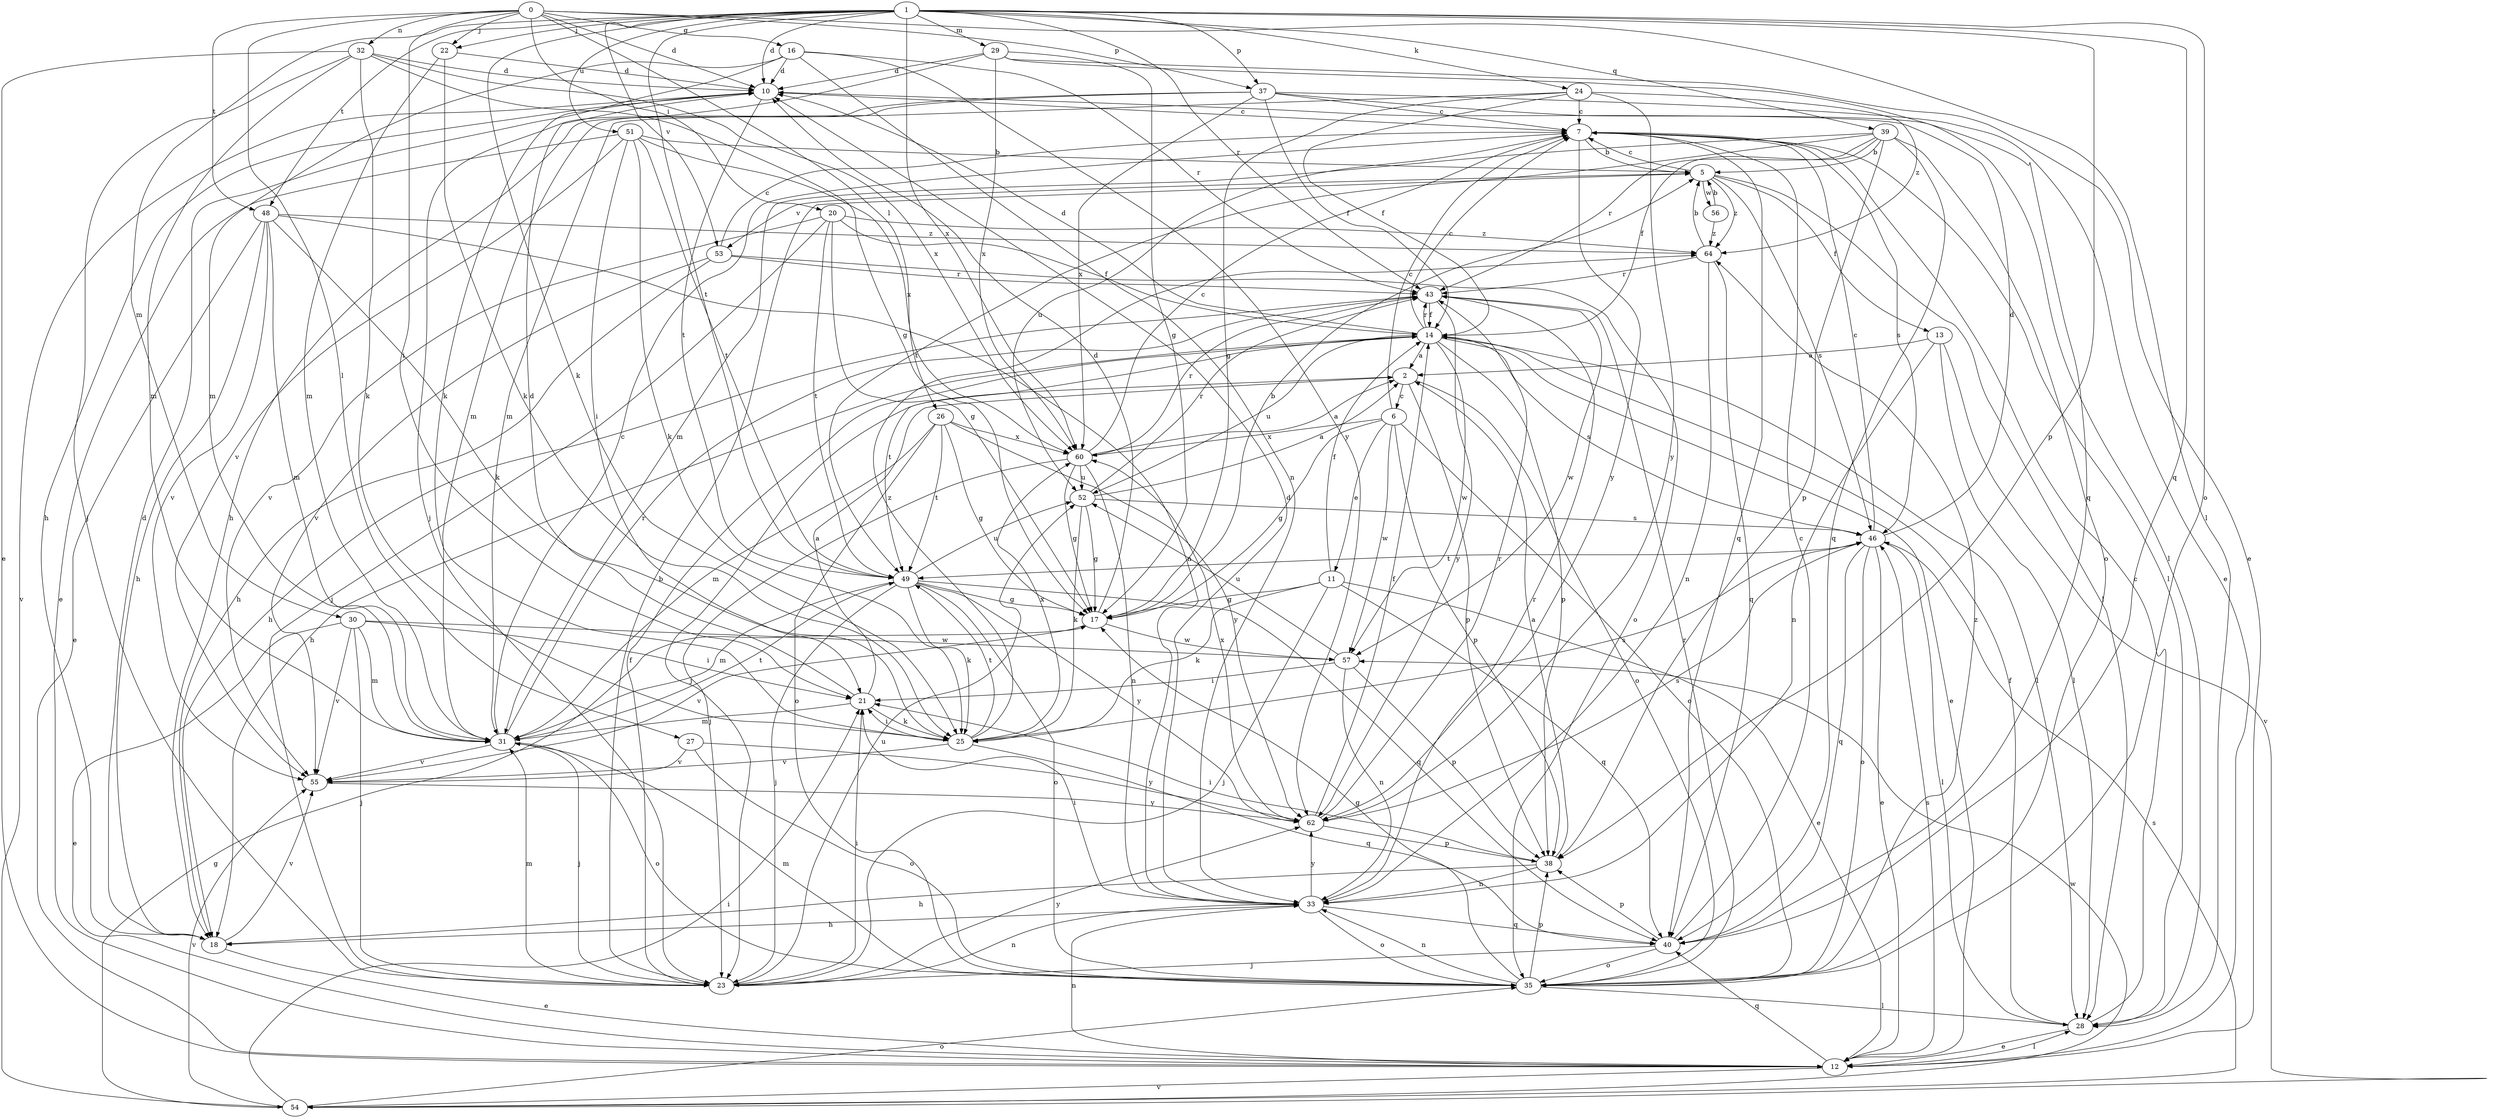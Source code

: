 strict digraph  {
0;
1;
2;
5;
6;
7;
10;
11;
12;
13;
14;
16;
17;
18;
20;
21;
22;
23;
24;
25;
26;
27;
28;
29;
30;
31;
32;
33;
35;
37;
38;
39;
40;
43;
46;
48;
49;
51;
52;
53;
54;
55;
56;
57;
60;
62;
64;
0 -> 10  [label=d];
0 -> 16  [label=g];
0 -> 20  [label=i];
0 -> 21  [label=i];
0 -> 22  [label=j];
0 -> 26  [label=l];
0 -> 27  [label=l];
0 -> 28  [label=l];
0 -> 32  [label=n];
0 -> 37  [label=p];
0 -> 48  [label=t];
1 -> 10  [label=d];
1 -> 22  [label=j];
1 -> 24  [label=k];
1 -> 25  [label=k];
1 -> 29  [label=m];
1 -> 30  [label=m];
1 -> 35  [label=o];
1 -> 37  [label=p];
1 -> 38  [label=p];
1 -> 39  [label=q];
1 -> 40  [label=q];
1 -> 43  [label=r];
1 -> 48  [label=t];
1 -> 49  [label=t];
1 -> 51  [label=u];
1 -> 53  [label=v];
1 -> 60  [label=x];
2 -> 6  [label=c];
2 -> 23  [label=j];
2 -> 35  [label=o];
2 -> 38  [label=p];
5 -> 7  [label=c];
5 -> 13  [label=f];
5 -> 28  [label=l];
5 -> 46  [label=s];
5 -> 53  [label=v];
5 -> 56  [label=w];
5 -> 64  [label=z];
6 -> 7  [label=c];
6 -> 11  [label=e];
6 -> 17  [label=g];
6 -> 35  [label=o];
6 -> 38  [label=p];
6 -> 57  [label=w];
6 -> 60  [label=x];
7 -> 5  [label=b];
7 -> 28  [label=l];
7 -> 40  [label=q];
7 -> 46  [label=s];
7 -> 52  [label=u];
7 -> 62  [label=y];
10 -> 7  [label=c];
10 -> 18  [label=h];
10 -> 49  [label=t];
10 -> 54  [label=v];
11 -> 12  [label=e];
11 -> 14  [label=f];
11 -> 17  [label=g];
11 -> 23  [label=j];
11 -> 25  [label=k];
11 -> 40  [label=q];
12 -> 28  [label=l];
12 -> 33  [label=n];
12 -> 40  [label=q];
12 -> 46  [label=s];
12 -> 54  [label=v];
13 -> 2  [label=a];
13 -> 28  [label=l];
13 -> 33  [label=n];
13 -> 54  [label=v];
14 -> 2  [label=a];
14 -> 7  [label=c];
14 -> 10  [label=d];
14 -> 12  [label=e];
14 -> 18  [label=h];
14 -> 28  [label=l];
14 -> 38  [label=p];
14 -> 43  [label=r];
14 -> 46  [label=s];
14 -> 49  [label=t];
14 -> 52  [label=u];
14 -> 57  [label=w];
16 -> 10  [label=d];
16 -> 25  [label=k];
16 -> 31  [label=m];
16 -> 33  [label=n];
16 -> 43  [label=r];
16 -> 62  [label=y];
17 -> 5  [label=b];
17 -> 10  [label=d];
17 -> 55  [label=v];
17 -> 57  [label=w];
18 -> 10  [label=d];
18 -> 12  [label=e];
18 -> 55  [label=v];
20 -> 14  [label=f];
20 -> 17  [label=g];
20 -> 23  [label=j];
20 -> 49  [label=t];
20 -> 55  [label=v];
20 -> 64  [label=z];
21 -> 2  [label=a];
21 -> 10  [label=d];
21 -> 25  [label=k];
21 -> 31  [label=m];
22 -> 10  [label=d];
22 -> 25  [label=k];
22 -> 31  [label=m];
23 -> 5  [label=b];
23 -> 14  [label=f];
23 -> 21  [label=i];
23 -> 31  [label=m];
23 -> 33  [label=n];
23 -> 52  [label=u];
23 -> 62  [label=y];
24 -> 7  [label=c];
24 -> 14  [label=f];
24 -> 17  [label=g];
24 -> 31  [label=m];
24 -> 62  [label=y];
24 -> 64  [label=z];
25 -> 21  [label=i];
25 -> 40  [label=q];
25 -> 46  [label=s];
25 -> 49  [label=t];
25 -> 55  [label=v];
25 -> 60  [label=x];
25 -> 64  [label=z];
26 -> 17  [label=g];
26 -> 31  [label=m];
26 -> 35  [label=o];
26 -> 49  [label=t];
26 -> 60  [label=x];
26 -> 62  [label=y];
27 -> 35  [label=o];
27 -> 55  [label=v];
27 -> 62  [label=y];
28 -> 7  [label=c];
28 -> 12  [label=e];
28 -> 14  [label=f];
29 -> 10  [label=d];
29 -> 12  [label=e];
29 -> 17  [label=g];
29 -> 23  [label=j];
29 -> 40  [label=q];
29 -> 60  [label=x];
30 -> 12  [label=e];
30 -> 21  [label=i];
30 -> 23  [label=j];
30 -> 31  [label=m];
30 -> 55  [label=v];
30 -> 57  [label=w];
31 -> 7  [label=c];
31 -> 23  [label=j];
31 -> 35  [label=o];
31 -> 43  [label=r];
31 -> 49  [label=t];
31 -> 55  [label=v];
32 -> 10  [label=d];
32 -> 12  [label=e];
32 -> 17  [label=g];
32 -> 23  [label=j];
32 -> 25  [label=k];
32 -> 31  [label=m];
32 -> 60  [label=x];
33 -> 10  [label=d];
33 -> 18  [label=h];
33 -> 21  [label=i];
33 -> 35  [label=o];
33 -> 40  [label=q];
33 -> 43  [label=r];
33 -> 62  [label=y];
35 -> 17  [label=g];
35 -> 28  [label=l];
35 -> 31  [label=m];
35 -> 33  [label=n];
35 -> 38  [label=p];
35 -> 43  [label=r];
35 -> 64  [label=z];
37 -> 7  [label=c];
37 -> 12  [label=e];
37 -> 14  [label=f];
37 -> 18  [label=h];
37 -> 28  [label=l];
37 -> 31  [label=m];
37 -> 60  [label=x];
38 -> 2  [label=a];
38 -> 18  [label=h];
38 -> 21  [label=i];
38 -> 33  [label=n];
39 -> 5  [label=b];
39 -> 14  [label=f];
39 -> 31  [label=m];
39 -> 35  [label=o];
39 -> 38  [label=p];
39 -> 40  [label=q];
39 -> 43  [label=r];
39 -> 49  [label=t];
40 -> 7  [label=c];
40 -> 23  [label=j];
40 -> 35  [label=o];
40 -> 38  [label=p];
43 -> 14  [label=f];
43 -> 18  [label=h];
43 -> 57  [label=w];
43 -> 62  [label=y];
46 -> 7  [label=c];
46 -> 10  [label=d];
46 -> 12  [label=e];
46 -> 28  [label=l];
46 -> 35  [label=o];
46 -> 40  [label=q];
46 -> 49  [label=t];
48 -> 12  [label=e];
48 -> 18  [label=h];
48 -> 25  [label=k];
48 -> 31  [label=m];
48 -> 33  [label=n];
48 -> 55  [label=v];
48 -> 64  [label=z];
49 -> 17  [label=g];
49 -> 23  [label=j];
49 -> 25  [label=k];
49 -> 31  [label=m];
49 -> 35  [label=o];
49 -> 40  [label=q];
49 -> 52  [label=u];
49 -> 62  [label=y];
51 -> 5  [label=b];
51 -> 12  [label=e];
51 -> 21  [label=i];
51 -> 25  [label=k];
51 -> 49  [label=t];
51 -> 55  [label=v];
51 -> 60  [label=x];
52 -> 2  [label=a];
52 -> 17  [label=g];
52 -> 25  [label=k];
52 -> 43  [label=r];
52 -> 46  [label=s];
53 -> 7  [label=c];
53 -> 18  [label=h];
53 -> 35  [label=o];
53 -> 43  [label=r];
53 -> 55  [label=v];
54 -> 17  [label=g];
54 -> 21  [label=i];
54 -> 35  [label=o];
54 -> 46  [label=s];
54 -> 55  [label=v];
54 -> 57  [label=w];
55 -> 62  [label=y];
56 -> 5  [label=b];
56 -> 64  [label=z];
57 -> 21  [label=i];
57 -> 33  [label=n];
57 -> 38  [label=p];
57 -> 52  [label=u];
60 -> 2  [label=a];
60 -> 7  [label=c];
60 -> 17  [label=g];
60 -> 23  [label=j];
60 -> 33  [label=n];
60 -> 43  [label=r];
60 -> 52  [label=u];
62 -> 14  [label=f];
62 -> 38  [label=p];
62 -> 43  [label=r];
62 -> 46  [label=s];
62 -> 60  [label=x];
64 -> 5  [label=b];
64 -> 33  [label=n];
64 -> 40  [label=q];
64 -> 43  [label=r];
}
